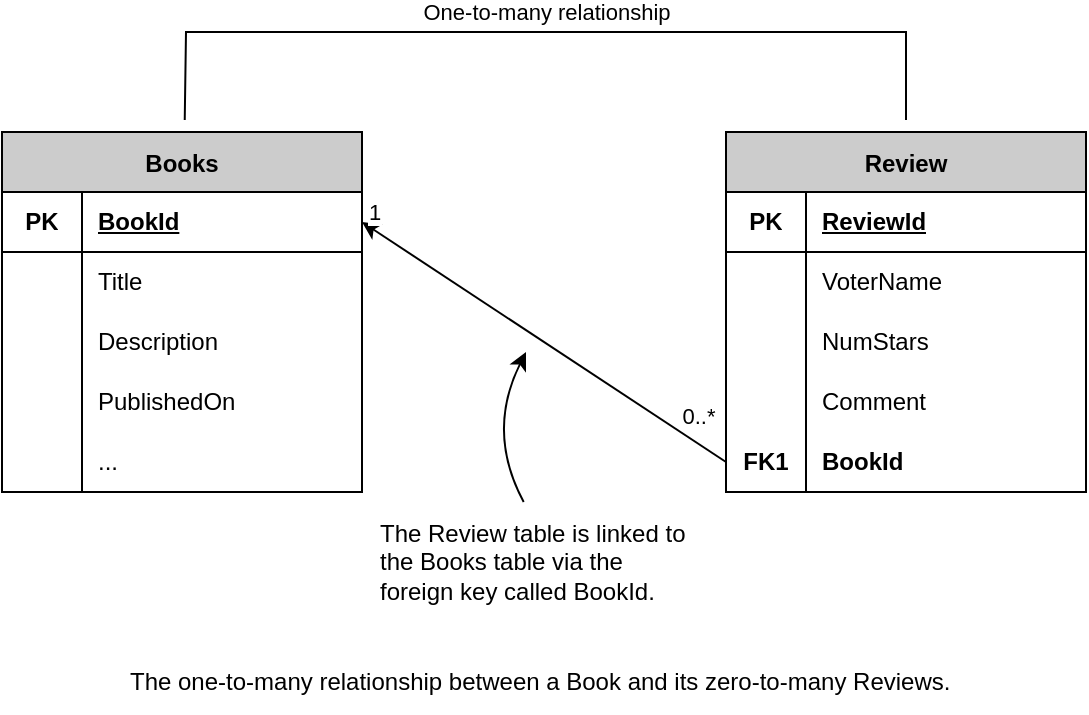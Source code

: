 <mxfile version="20.7.4" type="device"><diagram id="ahAyE9eUKxN_0jiChCt0" name="Sayfa -1"><mxGraphModel dx="698" dy="836" grid="1" gridSize="10" guides="1" tooltips="1" connect="1" arrows="1" fold="1" page="1" pageScale="1" pageWidth="827" pageHeight="1169" math="0" shadow="0"><root><mxCell id="0"/><mxCell id="1" parent="0"/><mxCell id="wxeQToPNwxiqv6gHcwya-2" value="Books" style="shape=table;startSize=30;container=1;collapsible=0;childLayout=tableLayout;fixedRows=1;rowLines=0;fontStyle=1;fillColor=#CCCCCC;" parent="1" vertex="1"><mxGeometry x="98" y="240" width="180" height="180" as="geometry"/></mxCell><mxCell id="wxeQToPNwxiqv6gHcwya-3" value="" style="shape=tableRow;horizontal=0;startSize=0;swimlaneHead=0;swimlaneBody=0;top=0;left=0;bottom=0;right=0;collapsible=0;dropTarget=0;fillColor=none;points=[[0,0.5],[1,0.5]];portConstraint=eastwest;" parent="wxeQToPNwxiqv6gHcwya-2" vertex="1"><mxGeometry y="30" width="180" height="30" as="geometry"/></mxCell><mxCell id="wxeQToPNwxiqv6gHcwya-4" value="PK" style="shape=partialRectangle;html=1;whiteSpace=wrap;connectable=0;fillColor=none;top=0;left=0;bottom=1;right=0;overflow=hidden;pointerEvents=1;strokeColor=default;fontStyle=1" parent="wxeQToPNwxiqv6gHcwya-3" vertex="1"><mxGeometry width="40" height="30" as="geometry"><mxRectangle width="40" height="30" as="alternateBounds"/></mxGeometry></mxCell><mxCell id="wxeQToPNwxiqv6gHcwya-5" value="BookId" style="shape=partialRectangle;connectable=0;fillColor=none;top=0;left=0;bottom=1;right=0;align=left;spacingLeft=6;overflow=hidden;strokeColor=default;perimeterSpacing=0;shadow=0;labelBorderColor=none;whiteSpace=wrap;html=1;labelBackgroundColor=none;fontStyle=5" parent="wxeQToPNwxiqv6gHcwya-3" vertex="1"><mxGeometry x="40" width="140" height="30" as="geometry"><mxRectangle width="140" height="30" as="alternateBounds"/></mxGeometry></mxCell><mxCell id="wxeQToPNwxiqv6gHcwya-12" style="shape=tableRow;horizontal=0;startSize=0;swimlaneHead=0;swimlaneBody=0;top=0;left=0;bottom=0;right=0;collapsible=0;dropTarget=0;fillColor=none;points=[[0,0.5],[1,0.5]];portConstraint=eastwest;" parent="wxeQToPNwxiqv6gHcwya-2" vertex="1"><mxGeometry y="60" width="180" height="30" as="geometry"/></mxCell><mxCell id="wxeQToPNwxiqv6gHcwya-13" style="shape=partialRectangle;html=1;whiteSpace=wrap;connectable=0;fillColor=none;top=0;left=0;bottom=0;right=0;overflow=hidden;" parent="wxeQToPNwxiqv6gHcwya-12" vertex="1"><mxGeometry width="40" height="30" as="geometry"><mxRectangle width="40" height="30" as="alternateBounds"/></mxGeometry></mxCell><mxCell id="wxeQToPNwxiqv6gHcwya-14" value="Title" style="shape=partialRectangle;html=1;whiteSpace=wrap;connectable=0;fillColor=none;top=0;left=0;bottom=0;right=0;align=left;spacingLeft=6;overflow=hidden;" parent="wxeQToPNwxiqv6gHcwya-12" vertex="1"><mxGeometry x="40" width="140" height="30" as="geometry"><mxRectangle width="140" height="30" as="alternateBounds"/></mxGeometry></mxCell><mxCell id="wxeQToPNwxiqv6gHcwya-15" style="shape=tableRow;horizontal=0;startSize=0;swimlaneHead=0;swimlaneBody=0;top=0;left=0;bottom=0;right=0;collapsible=0;dropTarget=0;fillColor=none;points=[[0,0.5],[1,0.5]];portConstraint=eastwest;" parent="wxeQToPNwxiqv6gHcwya-2" vertex="1"><mxGeometry y="90" width="180" height="30" as="geometry"/></mxCell><mxCell id="wxeQToPNwxiqv6gHcwya-16" style="shape=partialRectangle;html=1;whiteSpace=wrap;connectable=0;fillColor=none;top=0;left=0;bottom=0;right=0;overflow=hidden;" parent="wxeQToPNwxiqv6gHcwya-15" vertex="1"><mxGeometry width="40" height="30" as="geometry"><mxRectangle width="40" height="30" as="alternateBounds"/></mxGeometry></mxCell><mxCell id="wxeQToPNwxiqv6gHcwya-17" value="Description" style="shape=partialRectangle;html=1;whiteSpace=wrap;connectable=0;fillColor=none;top=0;left=0;bottom=0;right=0;align=left;spacingLeft=6;overflow=hidden;" parent="wxeQToPNwxiqv6gHcwya-15" vertex="1"><mxGeometry x="40" width="140" height="30" as="geometry"><mxRectangle width="140" height="30" as="alternateBounds"/></mxGeometry></mxCell><mxCell id="8TTu3AU7FuMcTz6wTz4p-1" style="shape=tableRow;horizontal=0;startSize=0;swimlaneHead=0;swimlaneBody=0;top=0;left=0;bottom=0;right=0;collapsible=0;dropTarget=0;fillColor=none;points=[[0,0.5],[1,0.5]];portConstraint=eastwest;" vertex="1" parent="wxeQToPNwxiqv6gHcwya-2"><mxGeometry y="120" width="180" height="30" as="geometry"/></mxCell><mxCell id="8TTu3AU7FuMcTz6wTz4p-2" style="shape=partialRectangle;html=1;whiteSpace=wrap;connectable=0;fillColor=none;top=0;left=0;bottom=0;right=0;overflow=hidden;" vertex="1" parent="8TTu3AU7FuMcTz6wTz4p-1"><mxGeometry width="40" height="30" as="geometry"><mxRectangle width="40" height="30" as="alternateBounds"/></mxGeometry></mxCell><mxCell id="8TTu3AU7FuMcTz6wTz4p-3" value="PublishedOn" style="shape=partialRectangle;html=1;whiteSpace=wrap;connectable=0;fillColor=none;top=0;left=0;bottom=0;right=0;align=left;spacingLeft=6;overflow=hidden;" vertex="1" parent="8TTu3AU7FuMcTz6wTz4p-1"><mxGeometry x="40" width="140" height="30" as="geometry"><mxRectangle width="140" height="30" as="alternateBounds"/></mxGeometry></mxCell><mxCell id="wxeQToPNwxiqv6gHcwya-6" value="" style="shape=tableRow;horizontal=0;startSize=0;swimlaneHead=0;swimlaneBody=0;top=0;left=0;bottom=0;right=0;collapsible=0;dropTarget=0;fillColor=none;points=[[0,0.5],[1,0.5]];portConstraint=eastwest;" parent="wxeQToPNwxiqv6gHcwya-2" vertex="1"><mxGeometry y="150" width="180" height="30" as="geometry"/></mxCell><mxCell id="wxeQToPNwxiqv6gHcwya-7" value="" style="shape=partialRectangle;html=1;whiteSpace=wrap;connectable=0;fillColor=none;top=0;left=0;bottom=0;right=0;overflow=hidden;" parent="wxeQToPNwxiqv6gHcwya-6" vertex="1"><mxGeometry width="40" height="30" as="geometry"><mxRectangle width="40" height="30" as="alternateBounds"/></mxGeometry></mxCell><mxCell id="wxeQToPNwxiqv6gHcwya-8" value="..." style="shape=partialRectangle;html=1;whiteSpace=wrap;connectable=0;fillColor=none;top=0;left=0;bottom=0;right=0;align=left;spacingLeft=6;overflow=hidden;" parent="wxeQToPNwxiqv6gHcwya-6" vertex="1"><mxGeometry x="40" width="140" height="30" as="geometry"><mxRectangle width="140" height="30" as="alternateBounds"/></mxGeometry></mxCell><mxCell id="wxeQToPNwxiqv6gHcwya-18" value="Review" style="shape=table;startSize=30;container=1;collapsible=0;childLayout=tableLayout;fixedRows=1;rowLines=0;fontStyle=1;fillColor=#CCCCCC;" parent="1" vertex="1"><mxGeometry x="460" y="240" width="180" height="180" as="geometry"/></mxCell><mxCell id="wxeQToPNwxiqv6gHcwya-19" value="" style="shape=tableRow;horizontal=0;startSize=0;swimlaneHead=0;swimlaneBody=0;top=0;left=0;bottom=0;right=0;collapsible=0;dropTarget=0;fillColor=none;points=[[0,0.5],[1,0.5]];portConstraint=eastwest;" parent="wxeQToPNwxiqv6gHcwya-18" vertex="1"><mxGeometry y="30" width="180" height="30" as="geometry"/></mxCell><mxCell id="wxeQToPNwxiqv6gHcwya-20" value="PK" style="shape=partialRectangle;html=1;whiteSpace=wrap;connectable=0;fillColor=none;top=0;left=0;bottom=1;right=0;overflow=hidden;pointerEvents=1;strokeColor=default;fontStyle=1" parent="wxeQToPNwxiqv6gHcwya-19" vertex="1"><mxGeometry width="40" height="30" as="geometry"><mxRectangle width="40" height="30" as="alternateBounds"/></mxGeometry></mxCell><mxCell id="wxeQToPNwxiqv6gHcwya-21" value="ReviewId" style="shape=partialRectangle;connectable=0;fillColor=none;top=0;left=0;bottom=1;right=0;align=left;spacingLeft=6;overflow=hidden;strokeColor=default;perimeterSpacing=0;shadow=0;labelBorderColor=none;whiteSpace=wrap;html=1;labelBackgroundColor=none;fontStyle=5" parent="wxeQToPNwxiqv6gHcwya-19" vertex="1"><mxGeometry x="40" width="140" height="30" as="geometry"><mxRectangle width="140" height="30" as="alternateBounds"/></mxGeometry></mxCell><mxCell id="wxeQToPNwxiqv6gHcwya-22" style="shape=tableRow;horizontal=0;startSize=0;swimlaneHead=0;swimlaneBody=0;top=0;left=0;bottom=0;right=0;collapsible=0;dropTarget=0;fillColor=none;points=[[0,0.5],[1,0.5]];portConstraint=eastwest;" parent="wxeQToPNwxiqv6gHcwya-18" vertex="1"><mxGeometry y="60" width="180" height="30" as="geometry"/></mxCell><mxCell id="wxeQToPNwxiqv6gHcwya-23" style="shape=partialRectangle;html=1;whiteSpace=wrap;connectable=0;fillColor=none;top=0;left=0;bottom=0;right=0;overflow=hidden;" parent="wxeQToPNwxiqv6gHcwya-22" vertex="1"><mxGeometry width="40" height="30" as="geometry"><mxRectangle width="40" height="30" as="alternateBounds"/></mxGeometry></mxCell><mxCell id="wxeQToPNwxiqv6gHcwya-24" value="VoterName" style="shape=partialRectangle;html=1;whiteSpace=wrap;connectable=0;fillColor=none;top=0;left=0;bottom=0;right=0;align=left;spacingLeft=6;overflow=hidden;" parent="wxeQToPNwxiqv6gHcwya-22" vertex="1"><mxGeometry x="40" width="140" height="30" as="geometry"><mxRectangle width="140" height="30" as="alternateBounds"/></mxGeometry></mxCell><mxCell id="wxeQToPNwxiqv6gHcwya-25" style="shape=tableRow;horizontal=0;startSize=0;swimlaneHead=0;swimlaneBody=0;top=0;left=0;bottom=0;right=0;collapsible=0;dropTarget=0;fillColor=none;points=[[0,0.5],[1,0.5]];portConstraint=eastwest;" parent="wxeQToPNwxiqv6gHcwya-18" vertex="1"><mxGeometry y="90" width="180" height="30" as="geometry"/></mxCell><mxCell id="wxeQToPNwxiqv6gHcwya-26" style="shape=partialRectangle;html=1;whiteSpace=wrap;connectable=0;fillColor=none;top=0;left=0;bottom=0;right=0;overflow=hidden;" parent="wxeQToPNwxiqv6gHcwya-25" vertex="1"><mxGeometry width="40" height="30" as="geometry"><mxRectangle width="40" height="30" as="alternateBounds"/></mxGeometry></mxCell><mxCell id="wxeQToPNwxiqv6gHcwya-27" value="NumStars" style="shape=partialRectangle;html=1;whiteSpace=wrap;connectable=0;fillColor=none;top=0;left=0;bottom=0;right=0;align=left;spacingLeft=6;overflow=hidden;" parent="wxeQToPNwxiqv6gHcwya-25" vertex="1"><mxGeometry x="40" width="140" height="30" as="geometry"><mxRectangle width="140" height="30" as="alternateBounds"/></mxGeometry></mxCell><mxCell id="8TTu3AU7FuMcTz6wTz4p-4" style="shape=tableRow;horizontal=0;startSize=0;swimlaneHead=0;swimlaneBody=0;top=0;left=0;bottom=0;right=0;collapsible=0;dropTarget=0;fillColor=none;points=[[0,0.5],[1,0.5]];portConstraint=eastwest;" vertex="1" parent="wxeQToPNwxiqv6gHcwya-18"><mxGeometry y="120" width="180" height="30" as="geometry"/></mxCell><mxCell id="8TTu3AU7FuMcTz6wTz4p-5" style="shape=partialRectangle;html=1;whiteSpace=wrap;connectable=0;fillColor=none;top=0;left=0;bottom=0;right=0;overflow=hidden;" vertex="1" parent="8TTu3AU7FuMcTz6wTz4p-4"><mxGeometry width="40" height="30" as="geometry"><mxRectangle width="40" height="30" as="alternateBounds"/></mxGeometry></mxCell><mxCell id="8TTu3AU7FuMcTz6wTz4p-6" value="Comment" style="shape=partialRectangle;html=1;whiteSpace=wrap;connectable=0;fillColor=none;top=0;left=0;bottom=0;right=0;align=left;spacingLeft=6;overflow=hidden;" vertex="1" parent="8TTu3AU7FuMcTz6wTz4p-4"><mxGeometry x="40" width="140" height="30" as="geometry"><mxRectangle width="140" height="30" as="alternateBounds"/></mxGeometry></mxCell><mxCell id="EpIPVFcDR6yQx0UZbKoY-1" style="shape=tableRow;horizontal=0;startSize=0;swimlaneHead=0;swimlaneBody=0;top=0;left=0;bottom=0;right=0;collapsible=0;dropTarget=0;fillColor=none;points=[[0,0.5],[1,0.5]];portConstraint=eastwest;" parent="wxeQToPNwxiqv6gHcwya-18" vertex="1"><mxGeometry y="150" width="180" height="30" as="geometry"/></mxCell><mxCell id="EpIPVFcDR6yQx0UZbKoY-2" value="FK1" style="shape=partialRectangle;html=1;whiteSpace=wrap;connectable=0;fillColor=none;top=0;left=0;bottom=0;right=0;overflow=hidden;fontStyle=1" parent="EpIPVFcDR6yQx0UZbKoY-1" vertex="1"><mxGeometry width="40" height="30" as="geometry"><mxRectangle width="40" height="30" as="alternateBounds"/></mxGeometry></mxCell><mxCell id="EpIPVFcDR6yQx0UZbKoY-3" value="BookId" style="shape=partialRectangle;html=1;whiteSpace=wrap;connectable=0;fillColor=none;top=0;left=0;bottom=0;right=0;align=left;spacingLeft=6;overflow=hidden;fontStyle=1" parent="EpIPVFcDR6yQx0UZbKoY-1" vertex="1"><mxGeometry x="40" width="140" height="30" as="geometry"><mxRectangle width="140" height="30" as="alternateBounds"/></mxGeometry></mxCell><mxCell id="EpIPVFcDR6yQx0UZbKoY-4" value="" style="endArrow=classic;html=1;rounded=0;entryX=1;entryY=0.5;entryDx=0;entryDy=0;exitX=0;exitY=0.5;exitDx=0;exitDy=0;" parent="1" source="EpIPVFcDR6yQx0UZbKoY-1" target="wxeQToPNwxiqv6gHcwya-3" edge="1"><mxGeometry width="50" height="50" relative="1" as="geometry"><mxPoint x="380" y="530" as="sourcePoint"/><mxPoint x="430" y="480" as="targetPoint"/></mxGeometry></mxCell><mxCell id="EpIPVFcDR6yQx0UZbKoY-5" value="1" style="edgeLabel;html=1;align=center;verticalAlign=middle;resizable=0;points=[];" parent="EpIPVFcDR6yQx0UZbKoY-4" vertex="1" connectable="0"><mxGeometry x="0.863" y="-1" relative="1" as="geometry"><mxPoint x="-7" y="-13" as="offset"/></mxGeometry></mxCell><mxCell id="EpIPVFcDR6yQx0UZbKoY-6" value="0..*" style="edgeLabel;html=1;align=center;verticalAlign=middle;resizable=0;points=[];" parent="EpIPVFcDR6yQx0UZbKoY-4" vertex="1" connectable="0"><mxGeometry x="-0.781" y="2" relative="1" as="geometry"><mxPoint x="7" y="-12" as="offset"/></mxGeometry></mxCell><mxCell id="EpIPVFcDR6yQx0UZbKoY-7" value="The Review table is linked to&#10;the Books table via the&#10;foreign key called BookId." style="text;html=1;align=left;verticalAlign=middle;resizable=0;points=[];autosize=1;strokeColor=none;fillColor=none;" parent="1" vertex="1"><mxGeometry x="285" y="425" width="180" height="60" as="geometry"/></mxCell><mxCell id="EpIPVFcDR6yQx0UZbKoY-8" value="" style="endArrow=classic;html=1;spacingTop=0;targetPerimeterSpacing=6;curved=1;" parent="1" source="EpIPVFcDR6yQx0UZbKoY-7" edge="1"><mxGeometry width="50" height="50" relative="1" as="geometry"><mxPoint x="280" y="550" as="sourcePoint"/><mxPoint x="360" y="350" as="targetPoint"/><Array as="points"><mxPoint x="340" y="390"/></Array></mxGeometry></mxCell><mxCell id="EpIPVFcDR6yQx0UZbKoY-10" value="" style="endArrow=none;html=1;targetPerimeterSpacing=6;rounded=0;sourcePerimeterSpacing=6;" parent="1" source="wxeQToPNwxiqv6gHcwya-2" target="wxeQToPNwxiqv6gHcwya-18" edge="1"><mxGeometry width="50" height="50" relative="1" as="geometry"><mxPoint x="190" y="200" as="sourcePoint"/><mxPoint x="380" y="100" as="targetPoint"/><Array as="points"><mxPoint x="190" y="190"/><mxPoint x="550" y="190"/></Array></mxGeometry></mxCell><mxCell id="EpIPVFcDR6yQx0UZbKoY-11" value="One-to-many relationship" style="edgeLabel;html=1;align=center;verticalAlign=middle;resizable=0;points=[];" parent="EpIPVFcDR6yQx0UZbKoY-10" vertex="1" connectable="0"><mxGeometry x="-0.197" y="-1" relative="1" as="geometry"><mxPoint x="44" y="-11" as="offset"/></mxGeometry></mxCell><mxCell id="EpIPVFcDR6yQx0UZbKoY-12" value="The one-to-many relationship between a Book and its zero-to-many Reviews." style="text;html=1;align=left;verticalAlign=middle;resizable=0;points=[];autosize=1;strokeColor=none;fillColor=none;" parent="1" vertex="1"><mxGeometry x="160" y="500" width="430" height="30" as="geometry"/></mxCell></root></mxGraphModel></diagram></mxfile>